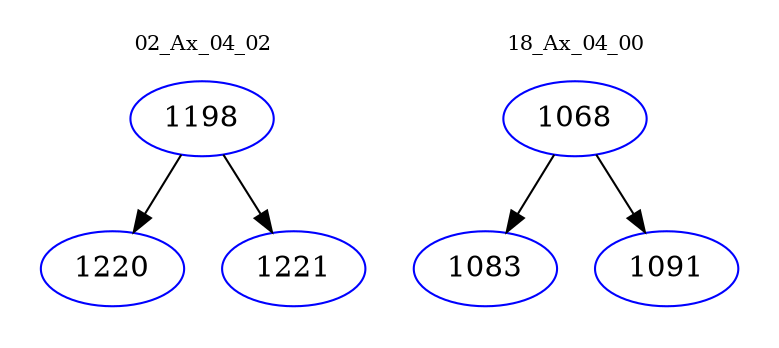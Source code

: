 digraph{
subgraph cluster_0 {
color = white
label = "02_Ax_04_02";
fontsize=10;
T0_1198 [label="1198", color="blue"]
T0_1198 -> T0_1220 [color="black"]
T0_1220 [label="1220", color="blue"]
T0_1198 -> T0_1221 [color="black"]
T0_1221 [label="1221", color="blue"]
}
subgraph cluster_1 {
color = white
label = "18_Ax_04_00";
fontsize=10;
T1_1068 [label="1068", color="blue"]
T1_1068 -> T1_1083 [color="black"]
T1_1083 [label="1083", color="blue"]
T1_1068 -> T1_1091 [color="black"]
T1_1091 [label="1091", color="blue"]
}
}
